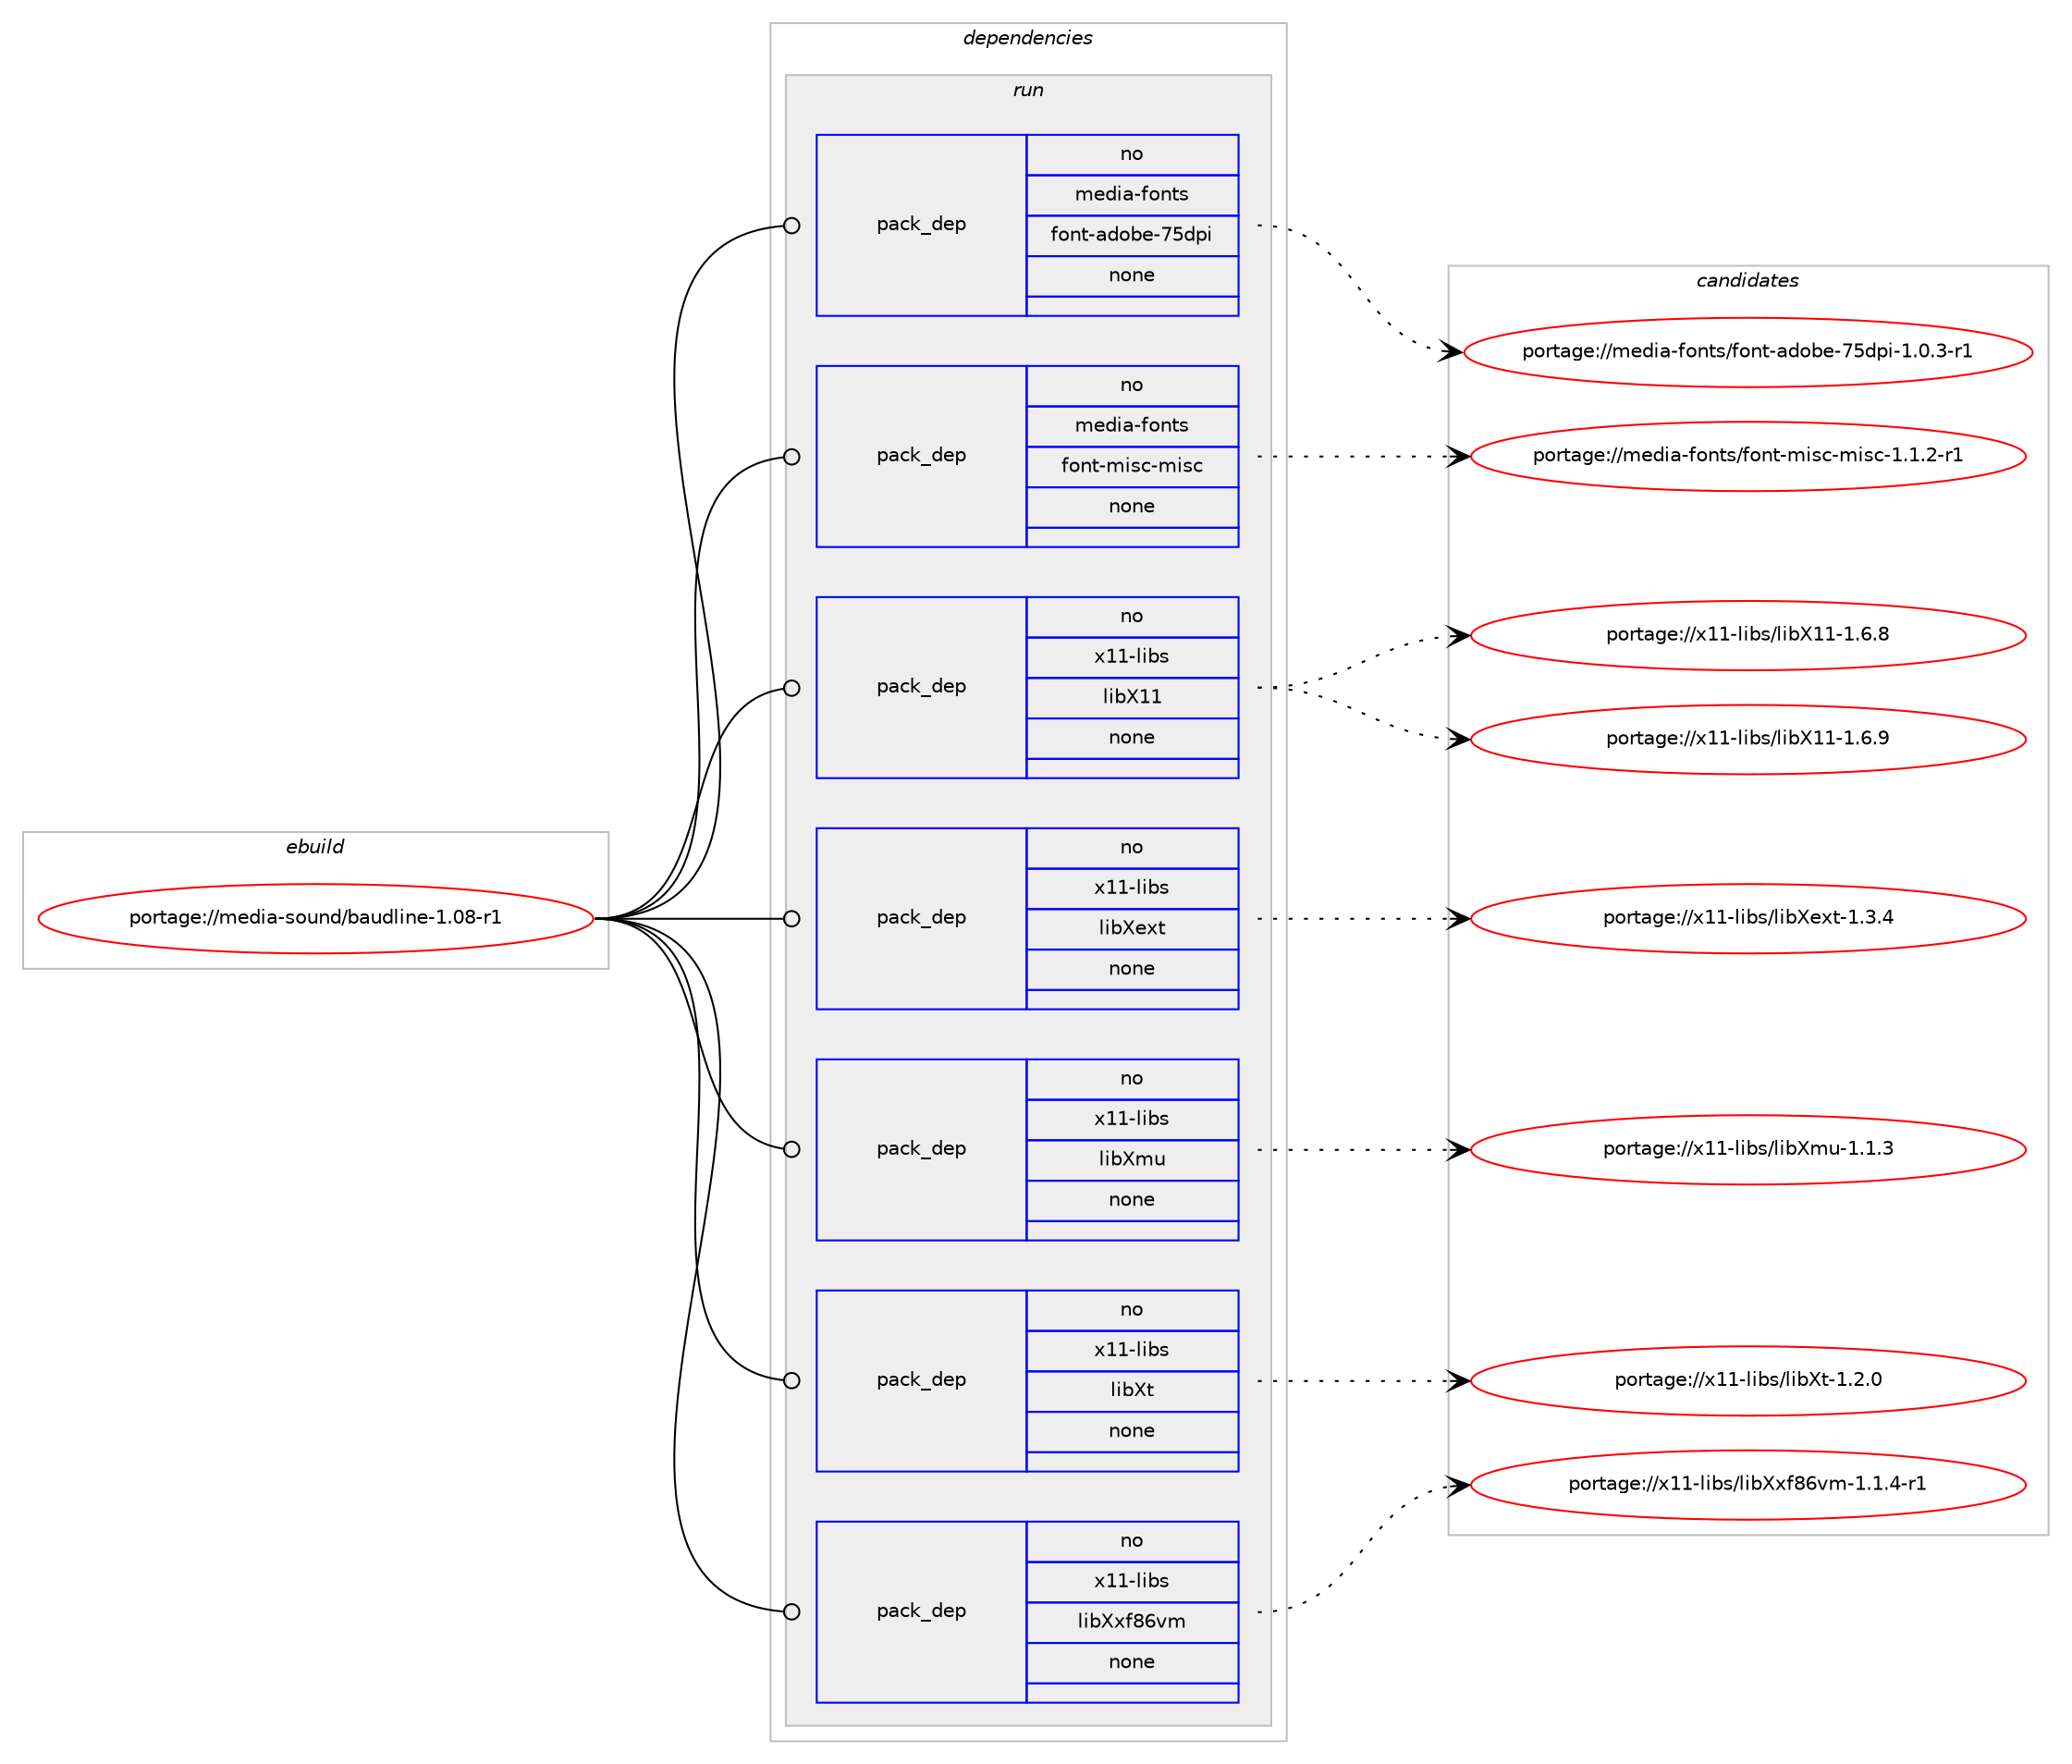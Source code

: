 digraph prolog {

# *************
# Graph options
# *************

newrank=true;
concentrate=true;
compound=true;
graph [rankdir=LR,fontname=Helvetica,fontsize=10,ranksep=1.5];#, ranksep=2.5, nodesep=0.2];
edge  [arrowhead=vee];
node  [fontname=Helvetica,fontsize=10];

# **********
# The ebuild
# **********

subgraph cluster_leftcol {
color=gray;
rank=same;
label=<<i>ebuild</i>>;
id [label="portage://media-sound/baudline-1.08-r1", color=red, width=4, href="../media-sound/baudline-1.08-r1.svg"];
}

# ****************
# The dependencies
# ****************

subgraph cluster_midcol {
color=gray;
label=<<i>dependencies</i>>;
subgraph cluster_compile {
fillcolor="#eeeeee";
style=filled;
label=<<i>compile</i>>;
}
subgraph cluster_compileandrun {
fillcolor="#eeeeee";
style=filled;
label=<<i>compile and run</i>>;
}
subgraph cluster_run {
fillcolor="#eeeeee";
style=filled;
label=<<i>run</i>>;
subgraph pack242832 {
dependency330283 [label=<<TABLE BORDER="0" CELLBORDER="1" CELLSPACING="0" CELLPADDING="4" WIDTH="220"><TR><TD ROWSPAN="6" CELLPADDING="30">pack_dep</TD></TR><TR><TD WIDTH="110">no</TD></TR><TR><TD>media-fonts</TD></TR><TR><TD>font-adobe-75dpi</TD></TR><TR><TD>none</TD></TR><TR><TD></TD></TR></TABLE>>, shape=none, color=blue];
}
id:e -> dependency330283:w [weight=20,style="solid",arrowhead="odot"];
subgraph pack242833 {
dependency330284 [label=<<TABLE BORDER="0" CELLBORDER="1" CELLSPACING="0" CELLPADDING="4" WIDTH="220"><TR><TD ROWSPAN="6" CELLPADDING="30">pack_dep</TD></TR><TR><TD WIDTH="110">no</TD></TR><TR><TD>media-fonts</TD></TR><TR><TD>font-misc-misc</TD></TR><TR><TD>none</TD></TR><TR><TD></TD></TR></TABLE>>, shape=none, color=blue];
}
id:e -> dependency330284:w [weight=20,style="solid",arrowhead="odot"];
subgraph pack242834 {
dependency330285 [label=<<TABLE BORDER="0" CELLBORDER="1" CELLSPACING="0" CELLPADDING="4" WIDTH="220"><TR><TD ROWSPAN="6" CELLPADDING="30">pack_dep</TD></TR><TR><TD WIDTH="110">no</TD></TR><TR><TD>x11-libs</TD></TR><TR><TD>libX11</TD></TR><TR><TD>none</TD></TR><TR><TD></TD></TR></TABLE>>, shape=none, color=blue];
}
id:e -> dependency330285:w [weight=20,style="solid",arrowhead="odot"];
subgraph pack242835 {
dependency330286 [label=<<TABLE BORDER="0" CELLBORDER="1" CELLSPACING="0" CELLPADDING="4" WIDTH="220"><TR><TD ROWSPAN="6" CELLPADDING="30">pack_dep</TD></TR><TR><TD WIDTH="110">no</TD></TR><TR><TD>x11-libs</TD></TR><TR><TD>libXext</TD></TR><TR><TD>none</TD></TR><TR><TD></TD></TR></TABLE>>, shape=none, color=blue];
}
id:e -> dependency330286:w [weight=20,style="solid",arrowhead="odot"];
subgraph pack242836 {
dependency330287 [label=<<TABLE BORDER="0" CELLBORDER="1" CELLSPACING="0" CELLPADDING="4" WIDTH="220"><TR><TD ROWSPAN="6" CELLPADDING="30">pack_dep</TD></TR><TR><TD WIDTH="110">no</TD></TR><TR><TD>x11-libs</TD></TR><TR><TD>libXmu</TD></TR><TR><TD>none</TD></TR><TR><TD></TD></TR></TABLE>>, shape=none, color=blue];
}
id:e -> dependency330287:w [weight=20,style="solid",arrowhead="odot"];
subgraph pack242837 {
dependency330288 [label=<<TABLE BORDER="0" CELLBORDER="1" CELLSPACING="0" CELLPADDING="4" WIDTH="220"><TR><TD ROWSPAN="6" CELLPADDING="30">pack_dep</TD></TR><TR><TD WIDTH="110">no</TD></TR><TR><TD>x11-libs</TD></TR><TR><TD>libXt</TD></TR><TR><TD>none</TD></TR><TR><TD></TD></TR></TABLE>>, shape=none, color=blue];
}
id:e -> dependency330288:w [weight=20,style="solid",arrowhead="odot"];
subgraph pack242838 {
dependency330289 [label=<<TABLE BORDER="0" CELLBORDER="1" CELLSPACING="0" CELLPADDING="4" WIDTH="220"><TR><TD ROWSPAN="6" CELLPADDING="30">pack_dep</TD></TR><TR><TD WIDTH="110">no</TD></TR><TR><TD>x11-libs</TD></TR><TR><TD>libXxf86vm</TD></TR><TR><TD>none</TD></TR><TR><TD></TD></TR></TABLE>>, shape=none, color=blue];
}
id:e -> dependency330289:w [weight=20,style="solid",arrowhead="odot"];
}
}

# **************
# The candidates
# **************

subgraph cluster_choices {
rank=same;
color=gray;
label=<<i>candidates</i>>;

subgraph choice242832 {
color=black;
nodesep=1;
choiceportage1091011001059745102111110116115471021111101164597100111981014555531001121054549464846514511449 [label="portage://media-fonts/font-adobe-75dpi-1.0.3-r1", color=red, width=4,href="../media-fonts/font-adobe-75dpi-1.0.3-r1.svg"];
dependency330283:e -> choiceportage1091011001059745102111110116115471021111101164597100111981014555531001121054549464846514511449:w [style=dotted,weight="100"];
}
subgraph choice242833 {
color=black;
nodesep=1;
choiceportage109101100105974510211111011611547102111110116451091051159945109105115994549464946504511449 [label="portage://media-fonts/font-misc-misc-1.1.2-r1", color=red, width=4,href="../media-fonts/font-misc-misc-1.1.2-r1.svg"];
dependency330284:e -> choiceportage109101100105974510211111011611547102111110116451091051159945109105115994549464946504511449:w [style=dotted,weight="100"];
}
subgraph choice242834 {
color=black;
nodesep=1;
choiceportage120494945108105981154710810598884949454946544656 [label="portage://x11-libs/libX11-1.6.8", color=red, width=4,href="../x11-libs/libX11-1.6.8.svg"];
choiceportage120494945108105981154710810598884949454946544657 [label="portage://x11-libs/libX11-1.6.9", color=red, width=4,href="../x11-libs/libX11-1.6.9.svg"];
dependency330285:e -> choiceportage120494945108105981154710810598884949454946544656:w [style=dotted,weight="100"];
dependency330285:e -> choiceportage120494945108105981154710810598884949454946544657:w [style=dotted,weight="100"];
}
subgraph choice242835 {
color=black;
nodesep=1;
choiceportage12049494510810598115471081059888101120116454946514652 [label="portage://x11-libs/libXext-1.3.4", color=red, width=4,href="../x11-libs/libXext-1.3.4.svg"];
dependency330286:e -> choiceportage12049494510810598115471081059888101120116454946514652:w [style=dotted,weight="100"];
}
subgraph choice242836 {
color=black;
nodesep=1;
choiceportage12049494510810598115471081059888109117454946494651 [label="portage://x11-libs/libXmu-1.1.3", color=red, width=4,href="../x11-libs/libXmu-1.1.3.svg"];
dependency330287:e -> choiceportage12049494510810598115471081059888109117454946494651:w [style=dotted,weight="100"];
}
subgraph choice242837 {
color=black;
nodesep=1;
choiceportage12049494510810598115471081059888116454946504648 [label="portage://x11-libs/libXt-1.2.0", color=red, width=4,href="../x11-libs/libXt-1.2.0.svg"];
dependency330288:e -> choiceportage12049494510810598115471081059888116454946504648:w [style=dotted,weight="100"];
}
subgraph choice242838 {
color=black;
nodesep=1;
choiceportage1204949451081059811547108105988812010256541181094549464946524511449 [label="portage://x11-libs/libXxf86vm-1.1.4-r1", color=red, width=4,href="../x11-libs/libXxf86vm-1.1.4-r1.svg"];
dependency330289:e -> choiceportage1204949451081059811547108105988812010256541181094549464946524511449:w [style=dotted,weight="100"];
}
}

}
